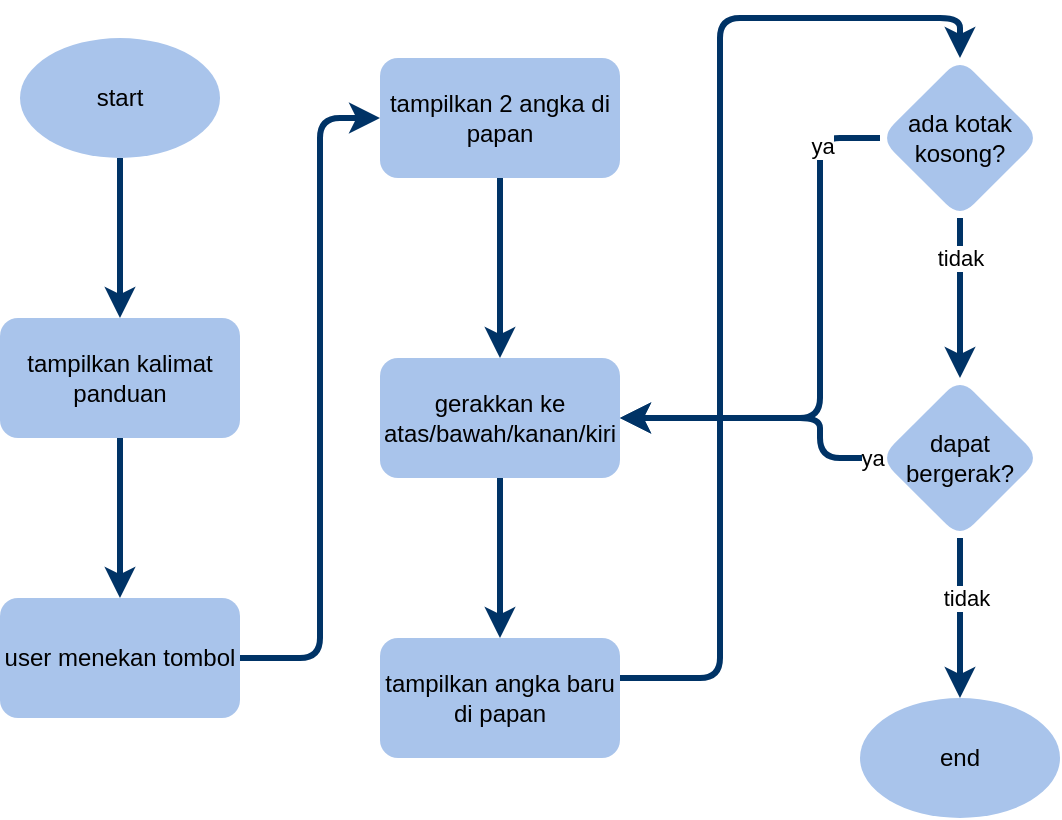 <mxfile version="14.0.1" type="github" pages="4">
  <diagram id="T2UT2bo1Ak-v4aJfg-jY" name="program">
    <mxGraphModel dx="1038" dy="1725" grid="1" gridSize="10" guides="1" tooltips="1" connect="1" arrows="1" fold="1" page="1" pageScale="1" pageWidth="827" pageHeight="1169" math="0" shadow="0">
      <root>
        <mxCell id="Y4s4Qlk-AK0nIqDz4730-0" />
        <mxCell id="Y4s4Qlk-AK0nIqDz4730-1" parent="Y4s4Qlk-AK0nIqDz4730-0" />
        <mxCell id="zIXlKLe2HgzTRJqo0AAv-16" value="" style="edgeStyle=orthogonalEdgeStyle;orthogonalLoop=1;jettySize=auto;html=1;fillColor=#eeeeee;strokeWidth=3;strokeColor=#003366;rounded=1;" parent="Y4s4Qlk-AK0nIqDz4730-1" source="Y4s4Qlk-AK0nIqDz4730-2" target="zIXlKLe2HgzTRJqo0AAv-15" edge="1">
          <mxGeometry relative="1" as="geometry" />
        </mxCell>
        <mxCell id="Y4s4Qlk-AK0nIqDz4730-2" value="tampilkan 2 angka di papan" style="rounded=1;whiteSpace=wrap;html=1;strokeColor=none;fillColor=#A9C4EB;" parent="Y4s4Qlk-AK0nIqDz4730-1" vertex="1">
          <mxGeometry x="330" y="-310" width="120" height="60" as="geometry" />
        </mxCell>
        <mxCell id="C9TWbiOwn15Tb-WQ4l_E-3" value="" style="edgeStyle=orthogonalEdgeStyle;orthogonalLoop=1;jettySize=auto;html=1;fillColor=#eeeeee;strokeWidth=3;strokeColor=#003366;rounded=1;" edge="1" parent="Y4s4Qlk-AK0nIqDz4730-1" source="zIXlKLe2HgzTRJqo0AAv-0" target="C9TWbiOwn15Tb-WQ4l_E-1">
          <mxGeometry relative="1" as="geometry" />
        </mxCell>
        <mxCell id="zIXlKLe2HgzTRJqo0AAv-0" value="start" style="strokeWidth=1;html=1;shape=mxgraph.flowchart.start_1;whiteSpace=wrap;strokeColor=none;fillColor=#A9C4EB;" parent="Y4s4Qlk-AK0nIqDz4730-1" vertex="1">
          <mxGeometry x="150" y="-320" width="100" height="60" as="geometry" />
        </mxCell>
        <mxCell id="zIXlKLe2HgzTRJqo0AAv-19" value="" style="edgeStyle=orthogonalEdgeStyle;orthogonalLoop=1;jettySize=auto;html=1;fillColor=#eeeeee;strokeWidth=3;strokeColor=#003366;rounded=1;" parent="Y4s4Qlk-AK0nIqDz4730-1" source="zIXlKLe2HgzTRJqo0AAv-15" target="zIXlKLe2HgzTRJqo0AAv-18" edge="1">
          <mxGeometry relative="1" as="geometry" />
        </mxCell>
        <mxCell id="zIXlKLe2HgzTRJqo0AAv-15" value="gerakkan ke atas/bawah/kanan/kiri" style="whiteSpace=wrap;html=1;rounded=1;strokeColor=none;fillColor=#A9C4EB;" parent="Y4s4Qlk-AK0nIqDz4730-1" vertex="1">
          <mxGeometry x="330" y="-160" width="120" height="60" as="geometry" />
        </mxCell>
        <mxCell id="zIXlKLe2HgzTRJqo0AAv-21" value="" style="edgeStyle=orthogonalEdgeStyle;orthogonalLoop=1;jettySize=auto;html=1;strokeWidth=3;strokeColor=#003366;rounded=1;" parent="Y4s4Qlk-AK0nIqDz4730-1" source="zIXlKLe2HgzTRJqo0AAv-18" target="zIXlKLe2HgzTRJqo0AAv-20" edge="1">
          <mxGeometry relative="1" as="geometry">
            <Array as="points">
              <mxPoint x="500" />
              <mxPoint x="500" y="-330" />
              <mxPoint x="620" y="-330" />
            </Array>
          </mxGeometry>
        </mxCell>
        <mxCell id="zIXlKLe2HgzTRJqo0AAv-18" value="tampilkan angka baru di papan" style="whiteSpace=wrap;html=1;rounded=1;strokeColor=none;fillColor=#A9C4EB;" parent="Y4s4Qlk-AK0nIqDz4730-1" vertex="1">
          <mxGeometry x="330" y="-20" width="120" height="60" as="geometry" />
        </mxCell>
        <mxCell id="zIXlKLe2HgzTRJqo0AAv-23" value="" style="edgeStyle=orthogonalEdgeStyle;orthogonalLoop=1;jettySize=auto;html=1;strokeWidth=3;strokeColor=#003366;rounded=1;" parent="Y4s4Qlk-AK0nIqDz4730-1" source="zIXlKLe2HgzTRJqo0AAv-20" target="zIXlKLe2HgzTRJqo0AAv-22" edge="1">
          <mxGeometry relative="1" as="geometry" />
        </mxCell>
        <mxCell id="zIXlKLe2HgzTRJqo0AAv-30" value="tidak" style="edgeLabel;html=1;align=center;verticalAlign=middle;resizable=0;points=[];" parent="zIXlKLe2HgzTRJqo0AAv-23" vertex="1" connectable="0">
          <mxGeometry x="-0.77" y="1" relative="1" as="geometry">
            <mxPoint x="-1" y="11" as="offset" />
          </mxGeometry>
        </mxCell>
        <mxCell id="zIXlKLe2HgzTRJqo0AAv-27" style="edgeStyle=orthogonalEdgeStyle;orthogonalLoop=1;jettySize=auto;html=1;exitX=0;exitY=0.5;exitDx=0;exitDy=0;entryX=1;entryY=0.5;entryDx=0;entryDy=0;strokeWidth=3;strokeColor=#003366;rounded=1;" parent="Y4s4Qlk-AK0nIqDz4730-1" source="zIXlKLe2HgzTRJqo0AAv-20" target="zIXlKLe2HgzTRJqo0AAv-15" edge="1">
          <mxGeometry relative="1" as="geometry">
            <Array as="points">
              <mxPoint x="550" y="-270" />
              <mxPoint x="550" y="-130" />
            </Array>
          </mxGeometry>
        </mxCell>
        <mxCell id="zIXlKLe2HgzTRJqo0AAv-29" value="ya" style="edgeLabel;html=1;align=center;verticalAlign=middle;resizable=0;points=[];" parent="zIXlKLe2HgzTRJqo0AAv-27" vertex="1" connectable="0">
          <mxGeometry x="-0.781" y="4" relative="1" as="geometry">
            <mxPoint as="offset" />
          </mxGeometry>
        </mxCell>
        <mxCell id="zIXlKLe2HgzTRJqo0AAv-20" value="ada kotak kosong?" style="rhombus;whiteSpace=wrap;html=1;rounded=1;strokeColor=none;fillColor=#A9C4EB;" parent="Y4s4Qlk-AK0nIqDz4730-1" vertex="1">
          <mxGeometry x="580" y="-310" width="80" height="80" as="geometry" />
        </mxCell>
        <mxCell id="zIXlKLe2HgzTRJqo0AAv-26" value="" style="edgeStyle=orthogonalEdgeStyle;orthogonalLoop=1;jettySize=auto;html=1;strokeWidth=3;strokeColor=#003366;rounded=1;" parent="Y4s4Qlk-AK0nIqDz4730-1" source="zIXlKLe2HgzTRJqo0AAv-22" target="zIXlKLe2HgzTRJqo0AAv-25" edge="1">
          <mxGeometry relative="1" as="geometry">
            <Array as="points">
              <mxPoint x="620" y="-10" />
              <mxPoint x="620" y="-10" />
            </Array>
          </mxGeometry>
        </mxCell>
        <mxCell id="zIXlKLe2HgzTRJqo0AAv-31" value="tidak" style="edgeLabel;html=1;align=center;verticalAlign=middle;resizable=0;points=[];" parent="zIXlKLe2HgzTRJqo0AAv-26" vertex="1" connectable="0">
          <mxGeometry x="-0.245" y="3" relative="1" as="geometry">
            <mxPoint as="offset" />
          </mxGeometry>
        </mxCell>
        <mxCell id="zIXlKLe2HgzTRJqo0AAv-28" style="edgeStyle=orthogonalEdgeStyle;orthogonalLoop=1;jettySize=auto;html=1;exitX=0;exitY=0.5;exitDx=0;exitDy=0;entryX=1;entryY=0.5;entryDx=0;entryDy=0;strokeWidth=3;strokeColor=#003366;rounded=1;" parent="Y4s4Qlk-AK0nIqDz4730-1" source="zIXlKLe2HgzTRJqo0AAv-22" target="zIXlKLe2HgzTRJqo0AAv-15" edge="1">
          <mxGeometry relative="1" as="geometry">
            <Array as="points">
              <mxPoint x="550" y="-110" />
              <mxPoint x="550" y="-130" />
            </Array>
          </mxGeometry>
        </mxCell>
        <mxCell id="zIXlKLe2HgzTRJqo0AAv-32" value="ya" style="edgeLabel;html=1;align=center;verticalAlign=middle;resizable=0;points=[];" parent="zIXlKLe2HgzTRJqo0AAv-28" vertex="1" connectable="0">
          <mxGeometry x="-0.939" relative="1" as="geometry">
            <mxPoint as="offset" />
          </mxGeometry>
        </mxCell>
        <mxCell id="zIXlKLe2HgzTRJqo0AAv-22" value="dapat bergerak?" style="rhombus;whiteSpace=wrap;html=1;rounded=1;strokeColor=none;fillColor=#A9C4EB;" parent="Y4s4Qlk-AK0nIqDz4730-1" vertex="1">
          <mxGeometry x="580" y="-150" width="80" height="80" as="geometry" />
        </mxCell>
        <mxCell id="zIXlKLe2HgzTRJqo0AAv-25" value="end" style="strokeWidth=1;html=1;shape=mxgraph.flowchart.start_1;whiteSpace=wrap;strokeColor=none;fillColor=#A9C4EB;" parent="Y4s4Qlk-AK0nIqDz4730-1" vertex="1">
          <mxGeometry x="570" y="10" width="100" height="60" as="geometry" />
        </mxCell>
        <mxCell id="C9TWbiOwn15Tb-WQ4l_E-0" value="" style="edgeStyle=orthogonalEdgeStyle;orthogonalLoop=1;jettySize=auto;html=1;fillColor=#eeeeee;strokeWidth=3;strokeColor=#003366;rounded=1;" edge="1" parent="Y4s4Qlk-AK0nIqDz4730-1" source="C9TWbiOwn15Tb-WQ4l_E-1" target="C9TWbiOwn15Tb-WQ4l_E-2">
          <mxGeometry relative="1" as="geometry" />
        </mxCell>
        <mxCell id="C9TWbiOwn15Tb-WQ4l_E-1" value="tampilkan kalimat panduan" style="whiteSpace=wrap;html=1;strokeWidth=1;rounded=1;glass=0;strokeColor=none;fillColor=#A9C4EB;" vertex="1" parent="Y4s4Qlk-AK0nIqDz4730-1">
          <mxGeometry x="140" y="-180" width="120" height="60" as="geometry" />
        </mxCell>
        <mxCell id="C9TWbiOwn15Tb-WQ4l_E-4" value="" style="edgeStyle=orthogonalEdgeStyle;orthogonalLoop=1;jettySize=auto;html=1;exitX=1;exitY=0.5;exitDx=0;exitDy=0;entryX=0;entryY=0.5;entryDx=0;entryDy=0;fillColor=#eeeeee;strokeWidth=3;strokeColor=#003366;rounded=1;" edge="1" parent="Y4s4Qlk-AK0nIqDz4730-1" source="C9TWbiOwn15Tb-WQ4l_E-2" target="Y4s4Qlk-AK0nIqDz4730-2">
          <mxGeometry relative="1" as="geometry">
            <mxPoint x="260" y="-100" as="sourcePoint" />
            <Array as="points">
              <mxPoint x="300" y="-10" />
              <mxPoint x="300" y="-280" />
            </Array>
          </mxGeometry>
        </mxCell>
        <mxCell id="C9TWbiOwn15Tb-WQ4l_E-2" value="user menekan tombol" style="whiteSpace=wrap;html=1;strokeWidth=1;rounded=1;strokeColor=none;fillColor=#A9C4EB;" vertex="1" parent="Y4s4Qlk-AK0nIqDz4730-1">
          <mxGeometry x="140" y="-40" width="120" height="60" as="geometry" />
        </mxCell>
      </root>
    </mxGraphModel>
  </diagram>
  <diagram id="WUv8m9_v2FEr9Gl5PyzX" name="hipo">
    <mxGraphModel dx="1038" dy="556" grid="1" gridSize="10" guides="1" tooltips="1" connect="1" arrows="1" fold="1" page="1" pageScale="1" pageWidth="827" pageHeight="1169" math="0" shadow="0">
      <root>
        <mxCell id="J490jO19RQLcvETdYB3l-0" />
        <mxCell id="J490jO19RQLcvETdYB3l-1" parent="J490jO19RQLcvETdYB3l-0" />
        <mxCell id="J490jO19RQLcvETdYB3l-4" value="" style="edgeStyle=orthogonalEdgeStyle;orthogonalLoop=1;jettySize=auto;html=1;strokeWidth=3;strokeColor=#003366;rounded=1;" parent="J490jO19RQLcvETdYB3l-1" source="J490jO19RQLcvETdYB3l-2" target="J490jO19RQLcvETdYB3l-3" edge="1">
          <mxGeometry relative="1" as="geometry">
            <Array as="points">
              <mxPoint x="414" y="130" />
              <mxPoint x="90" y="130" />
            </Array>
          </mxGeometry>
        </mxCell>
        <mxCell id="2frOQ8A8OxgFI9AzfBDg-1" value="" style="edgeStyle=orthogonalEdgeStyle;orthogonalLoop=1;jettySize=auto;html=1;strokeWidth=3;strokeColor=#003366;rounded=1;" parent="J490jO19RQLcvETdYB3l-1" source="J490jO19RQLcvETdYB3l-2" target="2frOQ8A8OxgFI9AzfBDg-0" edge="1">
          <mxGeometry relative="1" as="geometry" />
        </mxCell>
        <mxCell id="mZYsYZGWJdY1S_dB_Dcn-1" value="" style="edgeStyle=orthogonalEdgeStyle;orthogonalLoop=1;jettySize=auto;html=1;strokeWidth=3;strokeColor=#003366;rounded=1;" parent="J490jO19RQLcvETdYB3l-1" source="J490jO19RQLcvETdYB3l-2" target="mZYsYZGWJdY1S_dB_Dcn-0" edge="1">
          <mxGeometry relative="1" as="geometry">
            <Array as="points">
              <mxPoint x="414" y="130" />
              <mxPoint x="700" y="130" />
            </Array>
          </mxGeometry>
        </mxCell>
        <mxCell id="J490jO19RQLcvETdYB3l-2" value="sistem game 2048" style="rounded=0;whiteSpace=wrap;html=1;fillColor=#A9C4EB;strokeColor=none;glass=0;sketch=0;" parent="J490jO19RQLcvETdYB3l-1" vertex="1">
          <mxGeometry x="354" y="40" width="120" height="60" as="geometry" />
        </mxCell>
        <mxCell id="cxbXZ9GZxJAZjIofKFGW-1" value="" style="edgeStyle=orthogonalEdgeStyle;orthogonalLoop=1;jettySize=auto;html=1;strokeWidth=3;strokeColor=#003366;rounded=1;" parent="J490jO19RQLcvETdYB3l-1" source="J490jO19RQLcvETdYB3l-3" target="cxbXZ9GZxJAZjIofKFGW-0" edge="1">
          <mxGeometry relative="1" as="geometry" />
        </mxCell>
        <mxCell id="J490jO19RQLcvETdYB3l-3" value="entry perintah" style="rounded=0;whiteSpace=wrap;html=1;fillColor=#A9C4EB;strokeColor=none;glass=0;sketch=0;" parent="J490jO19RQLcvETdYB3l-1" vertex="1">
          <mxGeometry x="30" y="180" width="120" height="60" as="geometry" />
        </mxCell>
        <mxCell id="cxbXZ9GZxJAZjIofKFGW-7" value="" style="edgeStyle=orthogonalEdgeStyle;orthogonalLoop=1;jettySize=auto;html=1;strokeWidth=3;strokeColor=#003366;rounded=1;" parent="J490jO19RQLcvETdYB3l-1" source="2frOQ8A8OxgFI9AzfBDg-0" target="cxbXZ9GZxJAZjIofKFGW-6" edge="1">
          <mxGeometry relative="1" as="geometry" />
        </mxCell>
        <mxCell id="2frOQ8A8OxgFI9AzfBDg-0" value="operasi game" style="rounded=0;whiteSpace=wrap;html=1;fillColor=#A9C4EB;strokeColor=none;glass=0;sketch=0;" parent="J490jO19RQLcvETdYB3l-1" vertex="1">
          <mxGeometry x="354" y="180" width="120" height="60" as="geometry" />
        </mxCell>
        <mxCell id="cxbXZ9GZxJAZjIofKFGW-16" value="" style="edgeStyle=orthogonalEdgeStyle;orthogonalLoop=1;jettySize=auto;html=1;strokeWidth=3;strokeColor=#003366;rounded=1;" parent="J490jO19RQLcvETdYB3l-1" source="mZYsYZGWJdY1S_dB_Dcn-0" target="cxbXZ9GZxJAZjIofKFGW-15" edge="1">
          <mxGeometry relative="1" as="geometry" />
        </mxCell>
        <mxCell id="mZYsYZGWJdY1S_dB_Dcn-0" value="hasil" style="rounded=0;whiteSpace=wrap;html=1;fillColor=#A9C4EB;strokeColor=none;glass=0;sketch=0;" parent="J490jO19RQLcvETdYB3l-1" vertex="1">
          <mxGeometry x="640" y="180" width="120" height="60" as="geometry" />
        </mxCell>
        <mxCell id="cxbXZ9GZxJAZjIofKFGW-4" value="" style="edgeStyle=orthogonalEdgeStyle;orthogonalLoop=1;jettySize=auto;html=1;strokeWidth=3;strokeColor=#003366;rounded=1;exitX=0.5;exitY=1;exitDx=0;exitDy=0;entryX=0.5;entryY=0;entryDx=0;entryDy=0;" parent="J490jO19RQLcvETdYB3l-1" source="cxbXZ9GZxJAZjIofKFGW-0" target="cxbXZ9GZxJAZjIofKFGW-3" edge="1">
          <mxGeometry relative="1" as="geometry">
            <Array as="points">
              <mxPoint x="90" y="420" />
              <mxPoint x="90" y="420" />
            </Array>
          </mxGeometry>
        </mxCell>
        <mxCell id="cxbXZ9GZxJAZjIofKFGW-0" value="user" style="rounded=0;whiteSpace=wrap;html=1;fillColor=#A9C4EB;strokeColor=none;glass=0;sketch=0;" parent="J490jO19RQLcvETdYB3l-1" vertex="1">
          <mxGeometry x="30" y="320" width="120" height="60" as="geometry" />
        </mxCell>
        <mxCell id="cxbXZ9GZxJAZjIofKFGW-3" value="input perintah menekan tombol" style="rounded=0;whiteSpace=wrap;html=1;fillColor=#A9C4EB;strokeColor=none;glass=0;sketch=0;" parent="J490jO19RQLcvETdYB3l-1" vertex="1">
          <mxGeometry x="30" y="460" width="120" height="60" as="geometry" />
        </mxCell>
        <mxCell id="cxbXZ9GZxJAZjIofKFGW-5" value="menjalankan aplikasi" style="rounded=0;whiteSpace=wrap;html=1;fillColor=#A9C4EB;strokeColor=none;glass=0;sketch=0;" parent="J490jO19RQLcvETdYB3l-1" vertex="1">
          <mxGeometry x="30" y="520" width="120" height="60" as="geometry" />
        </mxCell>
        <mxCell id="cxbXZ9GZxJAZjIofKFGW-9" value="" style="edgeStyle=orthogonalEdgeStyle;orthogonalLoop=1;jettySize=auto;html=1;strokeWidth=3;strokeColor=#003366;rounded=1;" parent="J490jO19RQLcvETdYB3l-1" source="cxbXZ9GZxJAZjIofKFGW-6" target="cxbXZ9GZxJAZjIofKFGW-8" edge="1">
          <mxGeometry relative="1" as="geometry" />
        </mxCell>
        <mxCell id="cxbXZ9GZxJAZjIofKFGW-6" value="menekan tombol sesuai perintah" style="rounded=0;whiteSpace=wrap;html=1;fillColor=#A9C4EB;strokeColor=none;glass=0;sketch=0;" parent="J490jO19RQLcvETdYB3l-1" vertex="1">
          <mxGeometry x="354" y="320" width="120" height="60" as="geometry" />
        </mxCell>
        <mxCell id="cxbXZ9GZxJAZjIofKFGW-8" value="tombol panah kanan" style="rounded=0;whiteSpace=wrap;html=1;fillColor=#A9C4EB;strokeColor=none;glass=0;sketch=0;" parent="J490jO19RQLcvETdYB3l-1" vertex="1">
          <mxGeometry x="354" y="460" width="120" height="60" as="geometry" />
        </mxCell>
        <mxCell id="cxbXZ9GZxJAZjIofKFGW-10" value="tombol panah kiri" style="rounded=0;whiteSpace=wrap;html=1;fillColor=#A9C4EB;strokeColor=none;glass=0;sketch=0;" parent="J490jO19RQLcvETdYB3l-1" vertex="1">
          <mxGeometry x="354" y="520" width="120" height="60" as="geometry" />
        </mxCell>
        <mxCell id="cxbXZ9GZxJAZjIofKFGW-11" value="tombol panah atas" style="rounded=0;whiteSpace=wrap;html=1;fillColor=#A9C4EB;strokeColor=none;glass=0;sketch=0;" parent="J490jO19RQLcvETdYB3l-1" vertex="1">
          <mxGeometry x="354" y="580" width="120" height="60" as="geometry" />
        </mxCell>
        <mxCell id="cxbXZ9GZxJAZjIofKFGW-12" value="tombol panah bawah" style="rounded=0;whiteSpace=wrap;html=1;fillColor=#A9C4EB;strokeColor=none;glass=0;sketch=0;" parent="J490jO19RQLcvETdYB3l-1" vertex="1">
          <mxGeometry x="354" y="640" width="120" height="60" as="geometry" />
        </mxCell>
        <mxCell id="cxbXZ9GZxJAZjIofKFGW-14" value="tombol lain" style="rounded=0;whiteSpace=wrap;html=1;fillColor=#A9C4EB;strokeColor=none;glass=0;sketch=0;" parent="J490jO19RQLcvETdYB3l-1" vertex="1">
          <mxGeometry x="354" y="700" width="120" height="60" as="geometry" />
        </mxCell>
        <mxCell id="cxbXZ9GZxJAZjIofKFGW-18" value="" style="edgeStyle=orthogonalEdgeStyle;orthogonalLoop=1;jettySize=auto;html=1;strokeWidth=3;strokeColor=#003366;rounded=1;" parent="J490jO19RQLcvETdYB3l-1" source="cxbXZ9GZxJAZjIofKFGW-15" target="cxbXZ9GZxJAZjIofKFGW-17" edge="1">
          <mxGeometry relative="1" as="geometry" />
        </mxCell>
        <mxCell id="cxbXZ9GZxJAZjIofKFGW-15" value="hasil akhir game" style="rounded=0;whiteSpace=wrap;html=1;fillColor=#A9C4EB;strokeColor=none;glass=0;sketch=0;" parent="J490jO19RQLcvETdYB3l-1" vertex="1">
          <mxGeometry x="640" y="320" width="120" height="60" as="geometry" />
        </mxCell>
        <mxCell id="cxbXZ9GZxJAZjIofKFGW-17" value="game over" style="rounded=0;whiteSpace=wrap;html=1;fillColor=#A9C4EB;strokeColor=none;glass=0;sketch=0;" parent="J490jO19RQLcvETdYB3l-1" vertex="1">
          <mxGeometry x="640" y="460" width="120" height="60" as="geometry" />
        </mxCell>
        <mxCell id="cxbXZ9GZxJAZjIofKFGW-19" value="berhasil 2048" style="rounded=0;whiteSpace=wrap;html=1;fillColor=#A9C4EB;strokeColor=none;glass=0;sketch=0;" parent="J490jO19RQLcvETdYB3l-1" vertex="1">
          <mxGeometry x="640" y="520" width="120" height="60" as="geometry" />
        </mxCell>
      </root>
    </mxGraphModel>
  </diagram>
  <diagram id="1dv3gUnPzZitTW4oHXJU" name="sistem">
    <mxGraphModel dx="1038" dy="556" grid="1" gridSize="10" guides="1" tooltips="1" connect="1" arrows="1" fold="1" page="1" pageScale="1" pageWidth="827" pageHeight="1169" math="0" shadow="0">
      <root>
        <mxCell id="_xPvOF3T2u11-w171iyG-0" />
        <mxCell id="_xPvOF3T2u11-w171iyG-1" parent="_xPvOF3T2u11-w171iyG-0" />
        <mxCell id="_xPvOF3T2u11-w171iyG-6" value="" style="edgeStyle=orthogonalEdgeStyle;orthogonalLoop=1;jettySize=auto;html=1;strokeColor=#003366;rounded=1;strokeWidth=3;" parent="_xPvOF3T2u11-w171iyG-1" source="_xPvOF3T2u11-w171iyG-2" target="_xPvOF3T2u11-w171iyG-4" edge="1">
          <mxGeometry relative="1" as="geometry" />
        </mxCell>
        <mxCell id="_xPvOF3T2u11-w171iyG-2" value="start" style="strokeWidth=2;html=1;shape=mxgraph.flowchart.start_1;whiteSpace=wrap;fillColor=#A9C4EB;strokeColor=none;" parent="_xPvOF3T2u11-w171iyG-1" vertex="1">
          <mxGeometry x="160" y="80" width="100" height="60" as="geometry" />
        </mxCell>
        <mxCell id="_xPvOF3T2u11-w171iyG-3" value="end" style="strokeWidth=2;html=1;shape=mxgraph.flowchart.start_1;whiteSpace=wrap;fillColor=#A9C4EB;strokeColor=none;" parent="_xPvOF3T2u11-w171iyG-1" vertex="1">
          <mxGeometry x="160" y="585" width="100" height="60" as="geometry" />
        </mxCell>
        <mxCell id="_xPvOF3T2u11-w171iyG-7" value="" style="edgeStyle=orthogonalEdgeStyle;orthogonalLoop=1;jettySize=auto;html=1;strokeColor=#003366;rounded=1;strokeWidth=3;" parent="_xPvOF3T2u11-w171iyG-1" source="_xPvOF3T2u11-w171iyG-4" target="_xPvOF3T2u11-w171iyG-5" edge="1">
          <mxGeometry relative="1" as="geometry" />
        </mxCell>
        <mxCell id="_xPvOF3T2u11-w171iyG-4" value="entry perintah" style="rounded=1;whiteSpace=wrap;html=1;fillColor=#A9C4EB;strokeColor=none;" parent="_xPvOF3T2u11-w171iyG-1" vertex="1">
          <mxGeometry x="150" y="190" width="120" height="60" as="geometry" />
        </mxCell>
        <mxCell id="_xPvOF3T2u11-w171iyG-9" value="" style="edgeStyle=orthogonalEdgeStyle;orthogonalLoop=1;jettySize=auto;html=1;strokeColor=#003366;rounded=1;strokeWidth=3;" parent="_xPvOF3T2u11-w171iyG-1" source="_xPvOF3T2u11-w171iyG-5" target="_xPvOF3T2u11-w171iyG-8" edge="1">
          <mxGeometry relative="1" as="geometry" />
        </mxCell>
        <mxCell id="_xPvOF3T2u11-w171iyG-5" value="operasi game" style="rounded=1;whiteSpace=wrap;html=1;fillColor=#A9C4EB;strokeColor=none;" parent="_xPvOF3T2u11-w171iyG-1" vertex="1">
          <mxGeometry x="150" y="310" width="120" height="60" as="geometry" />
        </mxCell>
        <mxCell id="_xPvOF3T2u11-w171iyG-10" value="" style="edgeStyle=orthogonalEdgeStyle;orthogonalLoop=1;jettySize=auto;html=1;strokeColor=#003366;rounded=1;strokeWidth=3;" parent="_xPvOF3T2u11-w171iyG-1" source="_xPvOF3T2u11-w171iyG-8" target="_xPvOF3T2u11-w171iyG-3" edge="1">
          <mxGeometry relative="1" as="geometry" />
        </mxCell>
        <mxCell id="_xPvOF3T2u11-w171iyG-8" value="hasil" style="rounded=1;whiteSpace=wrap;html=1;fillColor=#A9C4EB;strokeColor=none;" parent="_xPvOF3T2u11-w171iyG-1" vertex="1">
          <mxGeometry x="150" y="450" width="120" height="60" as="geometry" />
        </mxCell>
      </root>
    </mxGraphModel>
  </diagram>
  <diagram id="RzwTDPZLGpbJmE8QnrEw" name="algoritma">
    <mxGraphModel dx="1038" dy="556" grid="1" gridSize="10" guides="1" tooltips="1" connect="1" arrows="1" fold="1" page="1" pageScale="1" pageWidth="827" pageHeight="1169" math="0" shadow="0">
      <root>
        <mxCell id="oW-Bp0QUXCfukwJRmE93-0" />
        <mxCell id="oW-Bp0QUXCfukwJRmE93-1" parent="oW-Bp0QUXCfukwJRmE93-0" />
      </root>
    </mxGraphModel>
  </diagram>
</mxfile>

